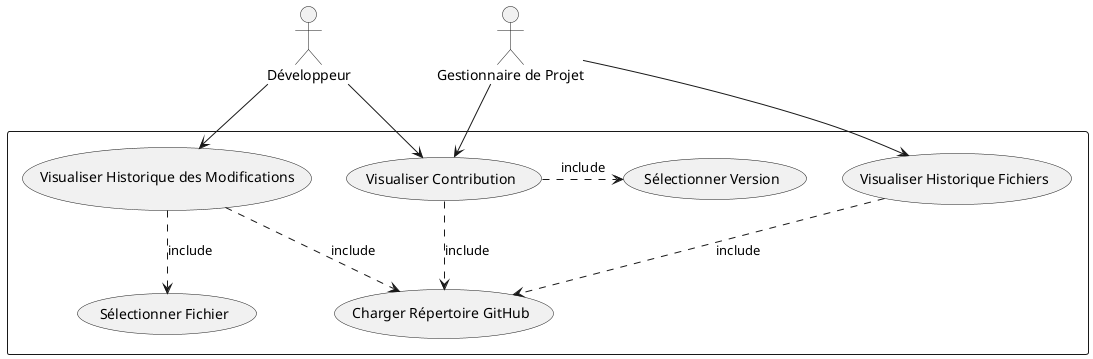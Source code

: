 @startuml PFE_use_case
actor "Développeur" as Dev
actor "Gestionnaire de Projet" as PM

rectangle {
  (Visualiser Contribution) as VC
  (Visualiser Historique Fichiers) as VHF
  (Visualiser Historique des Modifications) as VHM

  Dev --> VHM
  PM --> VHF
  Dev --> VC
  PM --> VC

  VHM .> (Charger Répertoire GitHub) : include
  VHM ..> (Sélectionner Fichier) : include

  VHF ..> (Charger Répertoire GitHub) : include

  VC ..> (Charger Répertoire GitHub) : include
  VC .> (Sélectionner Version) : include

  VHM -[hidden]right- VC
}
@enduml
